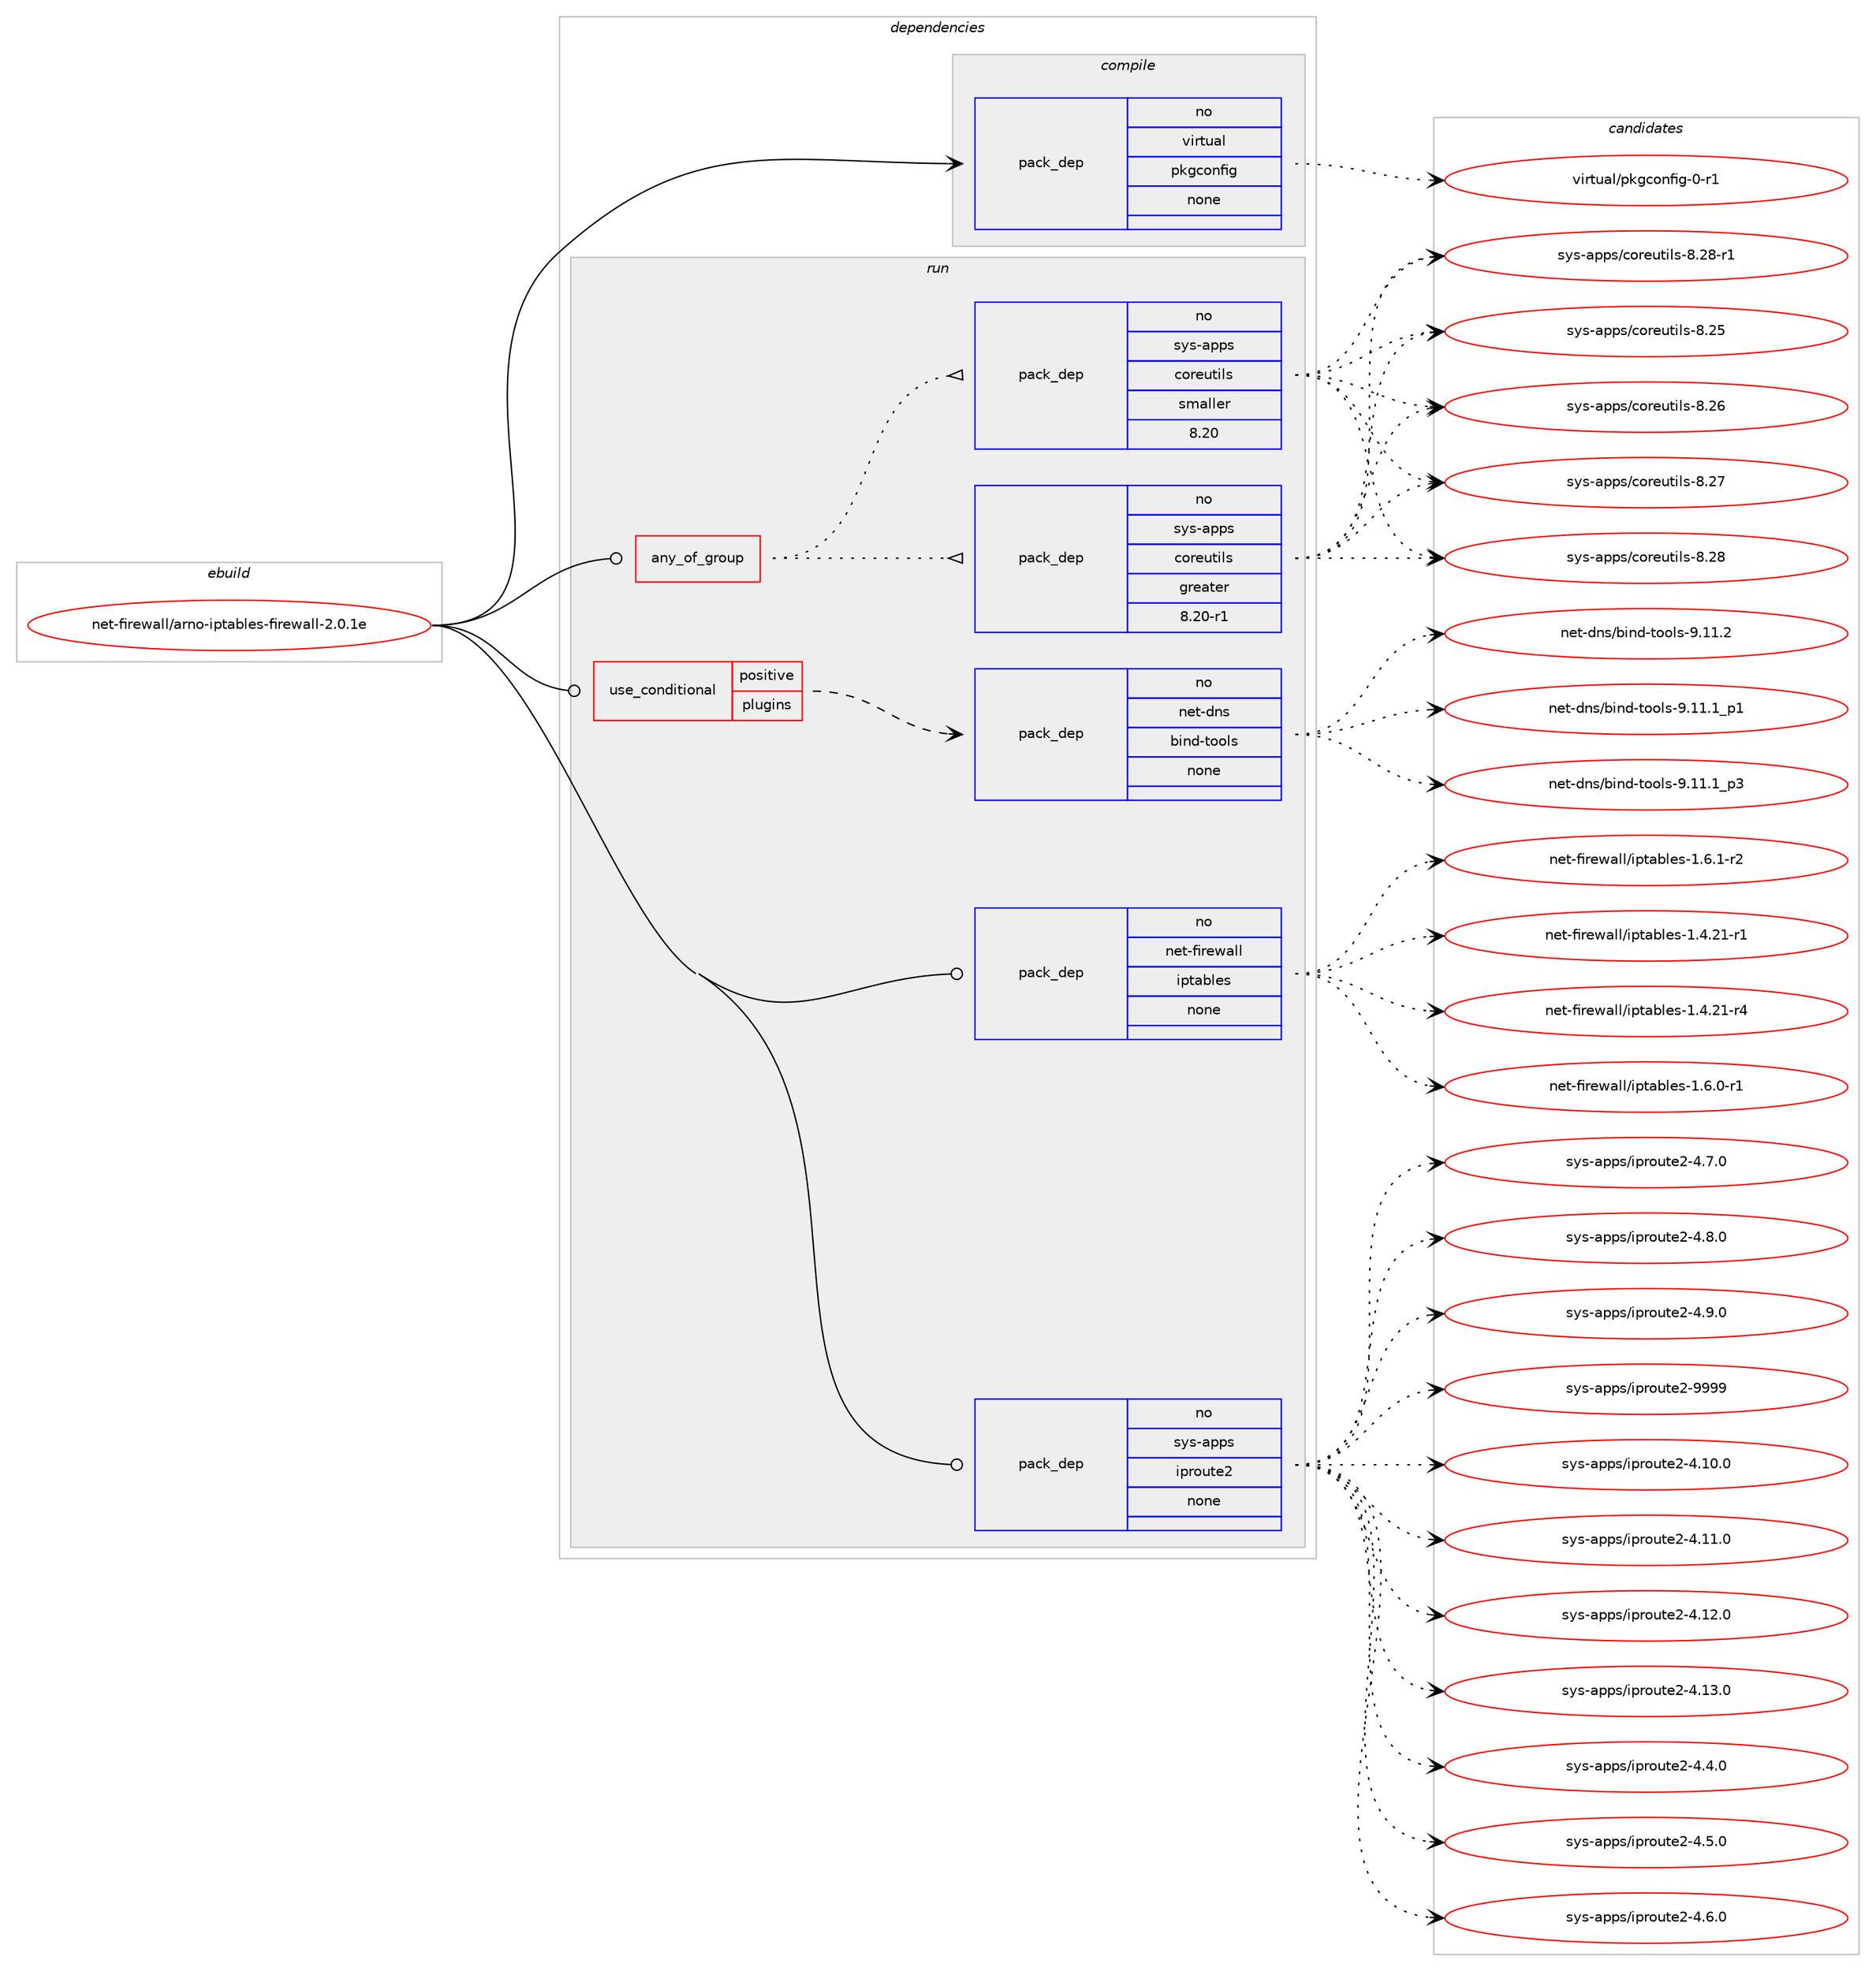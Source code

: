 digraph prolog {

# *************
# Graph options
# *************

newrank=true;
concentrate=true;
compound=true;
graph [rankdir=LR,fontname=Helvetica,fontsize=10,ranksep=1.5];#, ranksep=2.5, nodesep=0.2];
edge  [arrowhead=vee];
node  [fontname=Helvetica,fontsize=10];

# **********
# The ebuild
# **********

subgraph cluster_leftcol {
color=gray;
rank=same;
label=<<i>ebuild</i>>;
id [label="net-firewall/arno-iptables-firewall-2.0.1e", color=red, width=4, href="../net-firewall/arno-iptables-firewall-2.0.1e.svg"];
}

# ****************
# The dependencies
# ****************

subgraph cluster_midcol {
color=gray;
label=<<i>dependencies</i>>;
subgraph cluster_compile {
fillcolor="#eeeeee";
style=filled;
label=<<i>compile</i>>;
subgraph pack300640 {
dependency408484 [label=<<TABLE BORDER="0" CELLBORDER="1" CELLSPACING="0" CELLPADDING="4" WIDTH="220"><TR><TD ROWSPAN="6" CELLPADDING="30">pack_dep</TD></TR><TR><TD WIDTH="110">no</TD></TR><TR><TD>virtual</TD></TR><TR><TD>pkgconfig</TD></TR><TR><TD>none</TD></TR><TR><TD></TD></TR></TABLE>>, shape=none, color=blue];
}
id:e -> dependency408484:w [weight=20,style="solid",arrowhead="vee"];
}
subgraph cluster_compileandrun {
fillcolor="#eeeeee";
style=filled;
label=<<i>compile and run</i>>;
}
subgraph cluster_run {
fillcolor="#eeeeee";
style=filled;
label=<<i>run</i>>;
subgraph any6551 {
dependency408485 [label=<<TABLE BORDER="0" CELLBORDER="1" CELLSPACING="0" CELLPADDING="4"><TR><TD CELLPADDING="10">any_of_group</TD></TR></TABLE>>, shape=none, color=red];subgraph pack300641 {
dependency408486 [label=<<TABLE BORDER="0" CELLBORDER="1" CELLSPACING="0" CELLPADDING="4" WIDTH="220"><TR><TD ROWSPAN="6" CELLPADDING="30">pack_dep</TD></TR><TR><TD WIDTH="110">no</TD></TR><TR><TD>sys-apps</TD></TR><TR><TD>coreutils</TD></TR><TR><TD>smaller</TD></TR><TR><TD>8.20</TD></TR></TABLE>>, shape=none, color=blue];
}
dependency408485:e -> dependency408486:w [weight=20,style="dotted",arrowhead="oinv"];
subgraph pack300642 {
dependency408487 [label=<<TABLE BORDER="0" CELLBORDER="1" CELLSPACING="0" CELLPADDING="4" WIDTH="220"><TR><TD ROWSPAN="6" CELLPADDING="30">pack_dep</TD></TR><TR><TD WIDTH="110">no</TD></TR><TR><TD>sys-apps</TD></TR><TR><TD>coreutils</TD></TR><TR><TD>greater</TD></TR><TR><TD>8.20-r1</TD></TR></TABLE>>, shape=none, color=blue];
}
dependency408485:e -> dependency408487:w [weight=20,style="dotted",arrowhead="oinv"];
}
id:e -> dependency408485:w [weight=20,style="solid",arrowhead="odot"];
subgraph cond101105 {
dependency408488 [label=<<TABLE BORDER="0" CELLBORDER="1" CELLSPACING="0" CELLPADDING="4"><TR><TD ROWSPAN="3" CELLPADDING="10">use_conditional</TD></TR><TR><TD>positive</TD></TR><TR><TD>plugins</TD></TR></TABLE>>, shape=none, color=red];
subgraph pack300643 {
dependency408489 [label=<<TABLE BORDER="0" CELLBORDER="1" CELLSPACING="0" CELLPADDING="4" WIDTH="220"><TR><TD ROWSPAN="6" CELLPADDING="30">pack_dep</TD></TR><TR><TD WIDTH="110">no</TD></TR><TR><TD>net-dns</TD></TR><TR><TD>bind-tools</TD></TR><TR><TD>none</TD></TR><TR><TD></TD></TR></TABLE>>, shape=none, color=blue];
}
dependency408488:e -> dependency408489:w [weight=20,style="dashed",arrowhead="vee"];
}
id:e -> dependency408488:w [weight=20,style="solid",arrowhead="odot"];
subgraph pack300644 {
dependency408490 [label=<<TABLE BORDER="0" CELLBORDER="1" CELLSPACING="0" CELLPADDING="4" WIDTH="220"><TR><TD ROWSPAN="6" CELLPADDING="30">pack_dep</TD></TR><TR><TD WIDTH="110">no</TD></TR><TR><TD>net-firewall</TD></TR><TR><TD>iptables</TD></TR><TR><TD>none</TD></TR><TR><TD></TD></TR></TABLE>>, shape=none, color=blue];
}
id:e -> dependency408490:w [weight=20,style="solid",arrowhead="odot"];
subgraph pack300645 {
dependency408491 [label=<<TABLE BORDER="0" CELLBORDER="1" CELLSPACING="0" CELLPADDING="4" WIDTH="220"><TR><TD ROWSPAN="6" CELLPADDING="30">pack_dep</TD></TR><TR><TD WIDTH="110">no</TD></TR><TR><TD>sys-apps</TD></TR><TR><TD>iproute2</TD></TR><TR><TD>none</TD></TR><TR><TD></TD></TR></TABLE>>, shape=none, color=blue];
}
id:e -> dependency408491:w [weight=20,style="solid",arrowhead="odot"];
}
}

# **************
# The candidates
# **************

subgraph cluster_choices {
rank=same;
color=gray;
label=<<i>candidates</i>>;

subgraph choice300640 {
color=black;
nodesep=1;
choice11810511411611797108471121071039911111010210510345484511449 [label="virtual/pkgconfig-0-r1", color=red, width=4,href="../virtual/pkgconfig-0-r1.svg"];
dependency408484:e -> choice11810511411611797108471121071039911111010210510345484511449:w [style=dotted,weight="100"];
}
subgraph choice300641 {
color=black;
nodesep=1;
choice115121115459711211211547991111141011171161051081154556465053 [label="sys-apps/coreutils-8.25", color=red, width=4,href="../sys-apps/coreutils-8.25.svg"];
choice115121115459711211211547991111141011171161051081154556465054 [label="sys-apps/coreutils-8.26", color=red, width=4,href="../sys-apps/coreutils-8.26.svg"];
choice115121115459711211211547991111141011171161051081154556465055 [label="sys-apps/coreutils-8.27", color=red, width=4,href="../sys-apps/coreutils-8.27.svg"];
choice115121115459711211211547991111141011171161051081154556465056 [label="sys-apps/coreutils-8.28", color=red, width=4,href="../sys-apps/coreutils-8.28.svg"];
choice1151211154597112112115479911111410111711610510811545564650564511449 [label="sys-apps/coreutils-8.28-r1", color=red, width=4,href="../sys-apps/coreutils-8.28-r1.svg"];
dependency408486:e -> choice115121115459711211211547991111141011171161051081154556465053:w [style=dotted,weight="100"];
dependency408486:e -> choice115121115459711211211547991111141011171161051081154556465054:w [style=dotted,weight="100"];
dependency408486:e -> choice115121115459711211211547991111141011171161051081154556465055:w [style=dotted,weight="100"];
dependency408486:e -> choice115121115459711211211547991111141011171161051081154556465056:w [style=dotted,weight="100"];
dependency408486:e -> choice1151211154597112112115479911111410111711610510811545564650564511449:w [style=dotted,weight="100"];
}
subgraph choice300642 {
color=black;
nodesep=1;
choice115121115459711211211547991111141011171161051081154556465053 [label="sys-apps/coreutils-8.25", color=red, width=4,href="../sys-apps/coreutils-8.25.svg"];
choice115121115459711211211547991111141011171161051081154556465054 [label="sys-apps/coreutils-8.26", color=red, width=4,href="../sys-apps/coreutils-8.26.svg"];
choice115121115459711211211547991111141011171161051081154556465055 [label="sys-apps/coreutils-8.27", color=red, width=4,href="../sys-apps/coreutils-8.27.svg"];
choice115121115459711211211547991111141011171161051081154556465056 [label="sys-apps/coreutils-8.28", color=red, width=4,href="../sys-apps/coreutils-8.28.svg"];
choice1151211154597112112115479911111410111711610510811545564650564511449 [label="sys-apps/coreutils-8.28-r1", color=red, width=4,href="../sys-apps/coreutils-8.28-r1.svg"];
dependency408487:e -> choice115121115459711211211547991111141011171161051081154556465053:w [style=dotted,weight="100"];
dependency408487:e -> choice115121115459711211211547991111141011171161051081154556465054:w [style=dotted,weight="100"];
dependency408487:e -> choice115121115459711211211547991111141011171161051081154556465055:w [style=dotted,weight="100"];
dependency408487:e -> choice115121115459711211211547991111141011171161051081154556465056:w [style=dotted,weight="100"];
dependency408487:e -> choice1151211154597112112115479911111410111711610510811545564650564511449:w [style=dotted,weight="100"];
}
subgraph choice300643 {
color=black;
nodesep=1;
choice11010111645100110115479810511010045116111111108115455746494946499511249 [label="net-dns/bind-tools-9.11.1_p1", color=red, width=4,href="../net-dns/bind-tools-9.11.1_p1.svg"];
choice11010111645100110115479810511010045116111111108115455746494946499511251 [label="net-dns/bind-tools-9.11.1_p3", color=red, width=4,href="../net-dns/bind-tools-9.11.1_p3.svg"];
choice1101011164510011011547981051101004511611111110811545574649494650 [label="net-dns/bind-tools-9.11.2", color=red, width=4,href="../net-dns/bind-tools-9.11.2.svg"];
dependency408489:e -> choice11010111645100110115479810511010045116111111108115455746494946499511249:w [style=dotted,weight="100"];
dependency408489:e -> choice11010111645100110115479810511010045116111111108115455746494946499511251:w [style=dotted,weight="100"];
dependency408489:e -> choice1101011164510011011547981051101004511611111110811545574649494650:w [style=dotted,weight="100"];
}
subgraph choice300644 {
color=black;
nodesep=1;
choice1101011164510210511410111997108108471051121169798108101115454946524650494511449 [label="net-firewall/iptables-1.4.21-r1", color=red, width=4,href="../net-firewall/iptables-1.4.21-r1.svg"];
choice1101011164510210511410111997108108471051121169798108101115454946524650494511452 [label="net-firewall/iptables-1.4.21-r4", color=red, width=4,href="../net-firewall/iptables-1.4.21-r4.svg"];
choice11010111645102105114101119971081084710511211697981081011154549465446484511449 [label="net-firewall/iptables-1.6.0-r1", color=red, width=4,href="../net-firewall/iptables-1.6.0-r1.svg"];
choice11010111645102105114101119971081084710511211697981081011154549465446494511450 [label="net-firewall/iptables-1.6.1-r2", color=red, width=4,href="../net-firewall/iptables-1.6.1-r2.svg"];
dependency408490:e -> choice1101011164510210511410111997108108471051121169798108101115454946524650494511449:w [style=dotted,weight="100"];
dependency408490:e -> choice1101011164510210511410111997108108471051121169798108101115454946524650494511452:w [style=dotted,weight="100"];
dependency408490:e -> choice11010111645102105114101119971081084710511211697981081011154549465446484511449:w [style=dotted,weight="100"];
dependency408490:e -> choice11010111645102105114101119971081084710511211697981081011154549465446494511450:w [style=dotted,weight="100"];
}
subgraph choice300645 {
color=black;
nodesep=1;
choice1151211154597112112115471051121141111171161015045524649484648 [label="sys-apps/iproute2-4.10.0", color=red, width=4,href="../sys-apps/iproute2-4.10.0.svg"];
choice1151211154597112112115471051121141111171161015045524649494648 [label="sys-apps/iproute2-4.11.0", color=red, width=4,href="../sys-apps/iproute2-4.11.0.svg"];
choice1151211154597112112115471051121141111171161015045524649504648 [label="sys-apps/iproute2-4.12.0", color=red, width=4,href="../sys-apps/iproute2-4.12.0.svg"];
choice1151211154597112112115471051121141111171161015045524649514648 [label="sys-apps/iproute2-4.13.0", color=red, width=4,href="../sys-apps/iproute2-4.13.0.svg"];
choice11512111545971121121154710511211411111711610150455246524648 [label="sys-apps/iproute2-4.4.0", color=red, width=4,href="../sys-apps/iproute2-4.4.0.svg"];
choice11512111545971121121154710511211411111711610150455246534648 [label="sys-apps/iproute2-4.5.0", color=red, width=4,href="../sys-apps/iproute2-4.5.0.svg"];
choice11512111545971121121154710511211411111711610150455246544648 [label="sys-apps/iproute2-4.6.0", color=red, width=4,href="../sys-apps/iproute2-4.6.0.svg"];
choice11512111545971121121154710511211411111711610150455246554648 [label="sys-apps/iproute2-4.7.0", color=red, width=4,href="../sys-apps/iproute2-4.7.0.svg"];
choice11512111545971121121154710511211411111711610150455246564648 [label="sys-apps/iproute2-4.8.0", color=red, width=4,href="../sys-apps/iproute2-4.8.0.svg"];
choice11512111545971121121154710511211411111711610150455246574648 [label="sys-apps/iproute2-4.9.0", color=red, width=4,href="../sys-apps/iproute2-4.9.0.svg"];
choice115121115459711211211547105112114111117116101504557575757 [label="sys-apps/iproute2-9999", color=red, width=4,href="../sys-apps/iproute2-9999.svg"];
dependency408491:e -> choice1151211154597112112115471051121141111171161015045524649484648:w [style=dotted,weight="100"];
dependency408491:e -> choice1151211154597112112115471051121141111171161015045524649494648:w [style=dotted,weight="100"];
dependency408491:e -> choice1151211154597112112115471051121141111171161015045524649504648:w [style=dotted,weight="100"];
dependency408491:e -> choice1151211154597112112115471051121141111171161015045524649514648:w [style=dotted,weight="100"];
dependency408491:e -> choice11512111545971121121154710511211411111711610150455246524648:w [style=dotted,weight="100"];
dependency408491:e -> choice11512111545971121121154710511211411111711610150455246534648:w [style=dotted,weight="100"];
dependency408491:e -> choice11512111545971121121154710511211411111711610150455246544648:w [style=dotted,weight="100"];
dependency408491:e -> choice11512111545971121121154710511211411111711610150455246554648:w [style=dotted,weight="100"];
dependency408491:e -> choice11512111545971121121154710511211411111711610150455246564648:w [style=dotted,weight="100"];
dependency408491:e -> choice11512111545971121121154710511211411111711610150455246574648:w [style=dotted,weight="100"];
dependency408491:e -> choice115121115459711211211547105112114111117116101504557575757:w [style=dotted,weight="100"];
}
}

}
